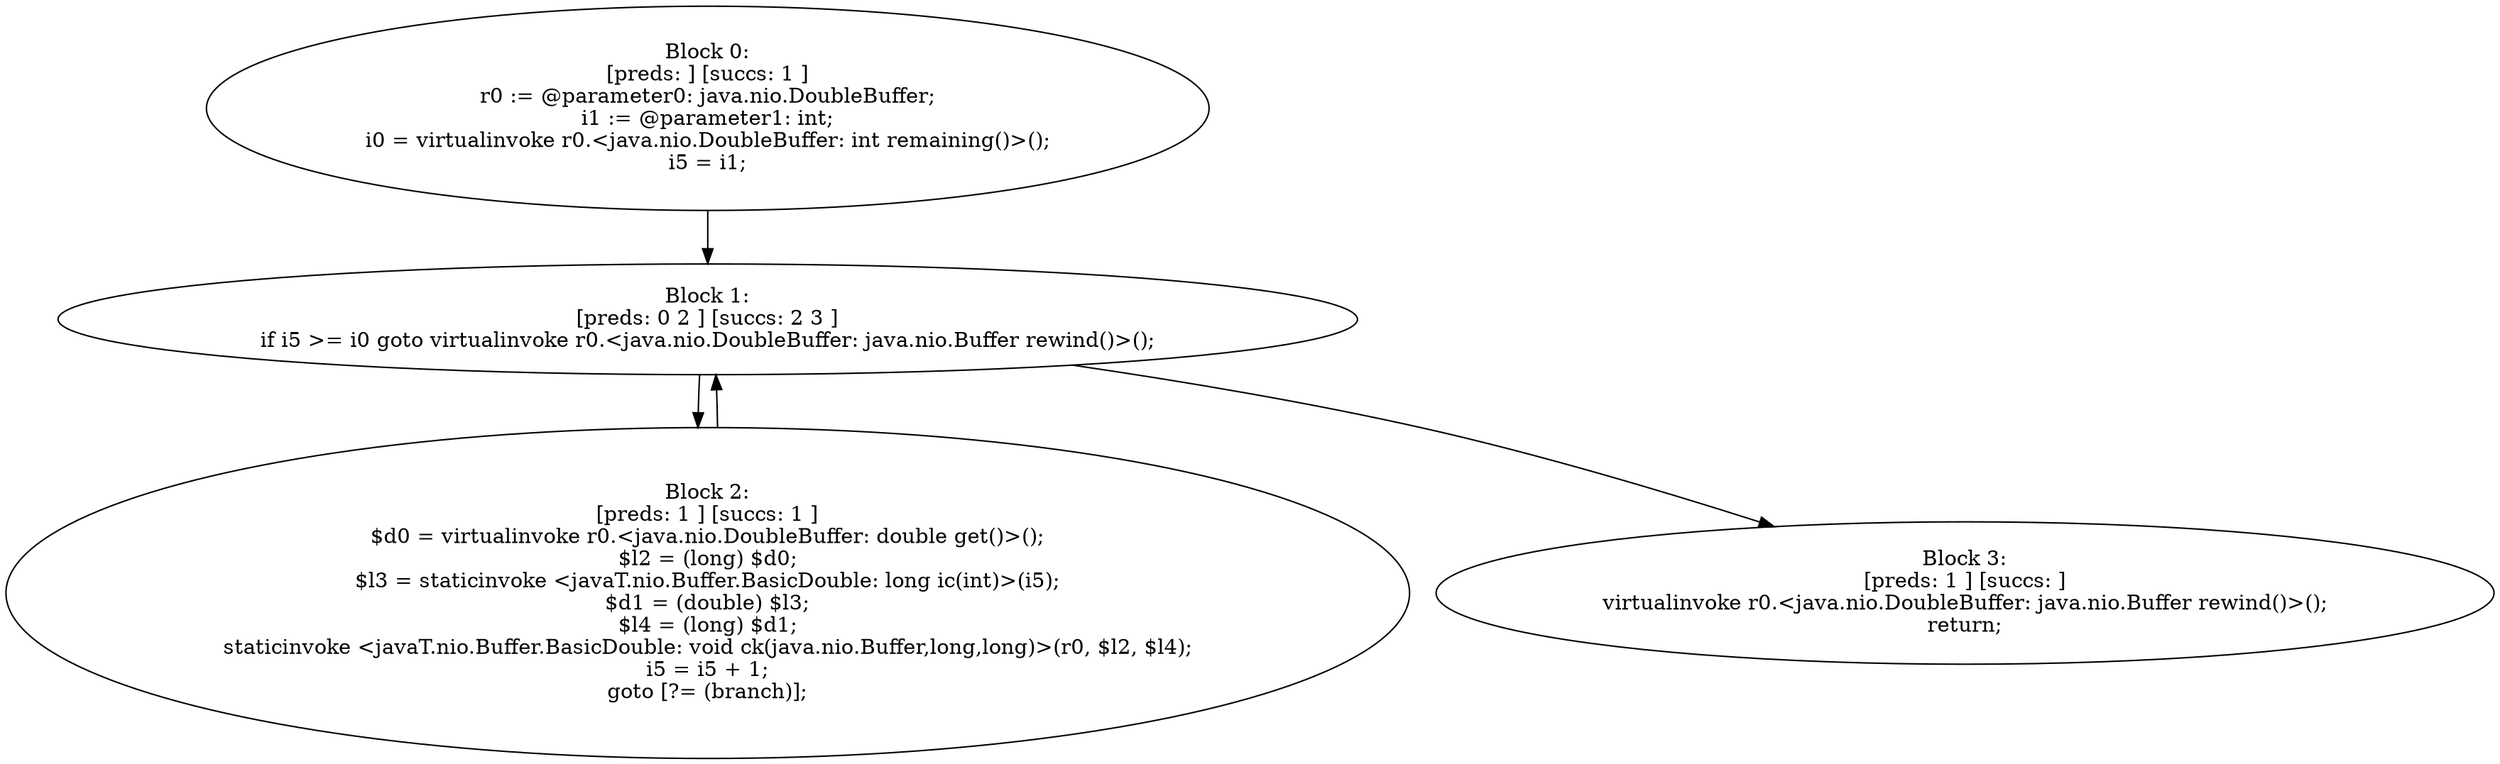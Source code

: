 digraph "unitGraph" {
    "Block 0:
[preds: ] [succs: 1 ]
r0 := @parameter0: java.nio.DoubleBuffer;
i1 := @parameter1: int;
i0 = virtualinvoke r0.<java.nio.DoubleBuffer: int remaining()>();
i5 = i1;
"
    "Block 1:
[preds: 0 2 ] [succs: 2 3 ]
if i5 >= i0 goto virtualinvoke r0.<java.nio.DoubleBuffer: java.nio.Buffer rewind()>();
"
    "Block 2:
[preds: 1 ] [succs: 1 ]
$d0 = virtualinvoke r0.<java.nio.DoubleBuffer: double get()>();
$l2 = (long) $d0;
$l3 = staticinvoke <javaT.nio.Buffer.BasicDouble: long ic(int)>(i5);
$d1 = (double) $l3;
$l4 = (long) $d1;
staticinvoke <javaT.nio.Buffer.BasicDouble: void ck(java.nio.Buffer,long,long)>(r0, $l2, $l4);
i5 = i5 + 1;
goto [?= (branch)];
"
    "Block 3:
[preds: 1 ] [succs: ]
virtualinvoke r0.<java.nio.DoubleBuffer: java.nio.Buffer rewind()>();
return;
"
    "Block 0:
[preds: ] [succs: 1 ]
r0 := @parameter0: java.nio.DoubleBuffer;
i1 := @parameter1: int;
i0 = virtualinvoke r0.<java.nio.DoubleBuffer: int remaining()>();
i5 = i1;
"->"Block 1:
[preds: 0 2 ] [succs: 2 3 ]
if i5 >= i0 goto virtualinvoke r0.<java.nio.DoubleBuffer: java.nio.Buffer rewind()>();
";
    "Block 1:
[preds: 0 2 ] [succs: 2 3 ]
if i5 >= i0 goto virtualinvoke r0.<java.nio.DoubleBuffer: java.nio.Buffer rewind()>();
"->"Block 2:
[preds: 1 ] [succs: 1 ]
$d0 = virtualinvoke r0.<java.nio.DoubleBuffer: double get()>();
$l2 = (long) $d0;
$l3 = staticinvoke <javaT.nio.Buffer.BasicDouble: long ic(int)>(i5);
$d1 = (double) $l3;
$l4 = (long) $d1;
staticinvoke <javaT.nio.Buffer.BasicDouble: void ck(java.nio.Buffer,long,long)>(r0, $l2, $l4);
i5 = i5 + 1;
goto [?= (branch)];
";
    "Block 1:
[preds: 0 2 ] [succs: 2 3 ]
if i5 >= i0 goto virtualinvoke r0.<java.nio.DoubleBuffer: java.nio.Buffer rewind()>();
"->"Block 3:
[preds: 1 ] [succs: ]
virtualinvoke r0.<java.nio.DoubleBuffer: java.nio.Buffer rewind()>();
return;
";
    "Block 2:
[preds: 1 ] [succs: 1 ]
$d0 = virtualinvoke r0.<java.nio.DoubleBuffer: double get()>();
$l2 = (long) $d0;
$l3 = staticinvoke <javaT.nio.Buffer.BasicDouble: long ic(int)>(i5);
$d1 = (double) $l3;
$l4 = (long) $d1;
staticinvoke <javaT.nio.Buffer.BasicDouble: void ck(java.nio.Buffer,long,long)>(r0, $l2, $l4);
i5 = i5 + 1;
goto [?= (branch)];
"->"Block 1:
[preds: 0 2 ] [succs: 2 3 ]
if i5 >= i0 goto virtualinvoke r0.<java.nio.DoubleBuffer: java.nio.Buffer rewind()>();
";
}
